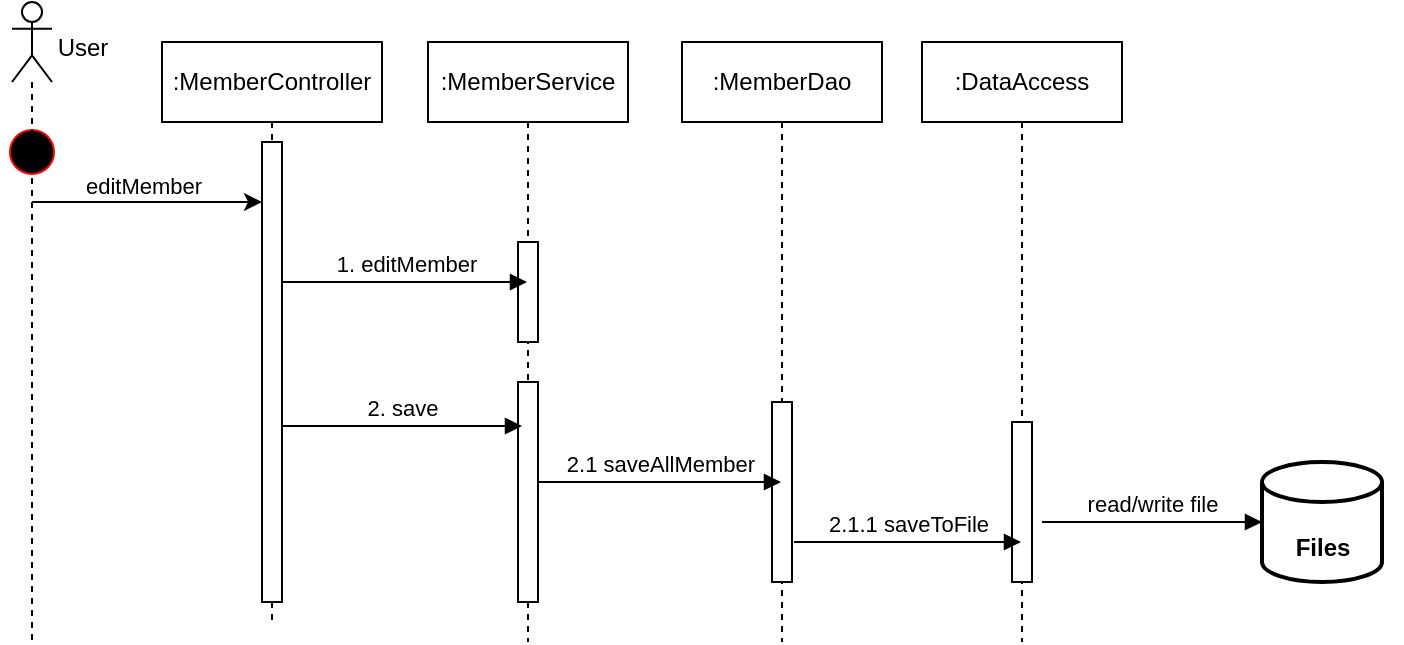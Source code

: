 <mxfile version="21.3.6" type="google">
  <diagram name="Page-1" id="2YBvvXClWsGukQMizWep">
    <mxGraphModel grid="1" page="1" gridSize="10" guides="1" tooltips="1" connect="1" arrows="1" fold="1" pageScale="1" pageWidth="850" pageHeight="1100" math="0" shadow="0">
      <root>
        <mxCell id="0" />
        <mxCell id="1" parent="0" />
        <mxCell id="0CT2vHxTVs5BspxH37rk-1" value="" style="ellipse;html=1;shape=startState;fillColor=#000000;strokeColor=#ff0000;" vertex="1" parent="1">
          <mxGeometry x="80" y="110" width="30" height="30" as="geometry" />
        </mxCell>
        <mxCell id="0CT2vHxTVs5BspxH37rk-2" value=":MemberController" style="shape=umlLifeline;perimeter=lifelinePerimeter;whiteSpace=wrap;html=1;container=1;dropTarget=0;collapsible=0;recursiveResize=0;outlineConnect=0;portConstraint=eastwest;newEdgeStyle={&quot;edgeStyle&quot;:&quot;elbowEdgeStyle&quot;,&quot;elbow&quot;:&quot;vertical&quot;,&quot;curved&quot;:0,&quot;rounded&quot;:0};" vertex="1" parent="1">
          <mxGeometry x="160" y="70" width="110" height="290" as="geometry" />
        </mxCell>
        <mxCell id="0CT2vHxTVs5BspxH37rk-3" value="" style="html=1;points=[];perimeter=orthogonalPerimeter;outlineConnect=0;targetShapes=umlLifeline;portConstraint=eastwest;newEdgeStyle={&quot;edgeStyle&quot;:&quot;elbowEdgeStyle&quot;,&quot;elbow&quot;:&quot;vertical&quot;,&quot;curved&quot;:0,&quot;rounded&quot;:0};" vertex="1" parent="0CT2vHxTVs5BspxH37rk-2">
          <mxGeometry x="50" y="50" width="10" height="230" as="geometry" />
        </mxCell>
        <mxCell id="0CT2vHxTVs5BspxH37rk-4" value=":MemberService" style="shape=umlLifeline;perimeter=lifelinePerimeter;whiteSpace=wrap;html=1;container=1;dropTarget=0;collapsible=0;recursiveResize=0;outlineConnect=0;portConstraint=eastwest;newEdgeStyle={&quot;edgeStyle&quot;:&quot;elbowEdgeStyle&quot;,&quot;elbow&quot;:&quot;vertical&quot;,&quot;curved&quot;:0,&quot;rounded&quot;:0};" vertex="1" parent="1">
          <mxGeometry x="293" y="70" width="100" height="300" as="geometry" />
        </mxCell>
        <mxCell id="0CT2vHxTVs5BspxH37rk-5" value="" style="html=1;points=[];perimeter=orthogonalPerimeter;outlineConnect=0;targetShapes=umlLifeline;portConstraint=eastwest;newEdgeStyle={&quot;edgeStyle&quot;:&quot;elbowEdgeStyle&quot;,&quot;elbow&quot;:&quot;vertical&quot;,&quot;curved&quot;:0,&quot;rounded&quot;:0};" vertex="1" parent="0CT2vHxTVs5BspxH37rk-4">
          <mxGeometry x="45" y="100" width="10" height="50" as="geometry" />
        </mxCell>
        <mxCell id="0CT2vHxTVs5BspxH37rk-6" value="" style="html=1;points=[];perimeter=orthogonalPerimeter;outlineConnect=0;targetShapes=umlLifeline;portConstraint=eastwest;newEdgeStyle={&quot;edgeStyle&quot;:&quot;elbowEdgeStyle&quot;,&quot;elbow&quot;:&quot;vertical&quot;,&quot;curved&quot;:0,&quot;rounded&quot;:0};" vertex="1" parent="0CT2vHxTVs5BspxH37rk-4">
          <mxGeometry x="45" y="170" width="10" height="110" as="geometry" />
        </mxCell>
        <mxCell id="0CT2vHxTVs5BspxH37rk-7" value=":DataAccess" style="shape=umlLifeline;perimeter=lifelinePerimeter;whiteSpace=wrap;html=1;container=1;dropTarget=0;collapsible=0;recursiveResize=0;outlineConnect=0;portConstraint=eastwest;newEdgeStyle={&quot;edgeStyle&quot;:&quot;elbowEdgeStyle&quot;,&quot;elbow&quot;:&quot;vertical&quot;,&quot;curved&quot;:0,&quot;rounded&quot;:0};" vertex="1" parent="1">
          <mxGeometry x="540" y="70" width="100" height="300" as="geometry" />
        </mxCell>
        <mxCell id="0CT2vHxTVs5BspxH37rk-8" value="" style="html=1;points=[];perimeter=orthogonalPerimeter;outlineConnect=0;targetShapes=umlLifeline;portConstraint=eastwest;newEdgeStyle={&quot;edgeStyle&quot;:&quot;elbowEdgeStyle&quot;,&quot;elbow&quot;:&quot;vertical&quot;,&quot;curved&quot;:0,&quot;rounded&quot;:0};" vertex="1" parent="0CT2vHxTVs5BspxH37rk-7">
          <mxGeometry x="45" y="190" width="10" height="80" as="geometry" />
        </mxCell>
        <mxCell id="0CT2vHxTVs5BspxH37rk-9" value=":MemberDao" style="shape=umlLifeline;perimeter=lifelinePerimeter;whiteSpace=wrap;html=1;container=1;dropTarget=0;collapsible=0;recursiveResize=0;outlineConnect=0;portConstraint=eastwest;newEdgeStyle={&quot;edgeStyle&quot;:&quot;elbowEdgeStyle&quot;,&quot;elbow&quot;:&quot;vertical&quot;,&quot;curved&quot;:0,&quot;rounded&quot;:0};" vertex="1" parent="1">
          <mxGeometry x="420" y="70" width="100" height="300" as="geometry" />
        </mxCell>
        <mxCell id="0CT2vHxTVs5BspxH37rk-10" value="" style="html=1;points=[];perimeter=orthogonalPerimeter;outlineConnect=0;targetShapes=umlLifeline;portConstraint=eastwest;newEdgeStyle={&quot;edgeStyle&quot;:&quot;elbowEdgeStyle&quot;,&quot;elbow&quot;:&quot;vertical&quot;,&quot;curved&quot;:0,&quot;rounded&quot;:0};" vertex="1" parent="0CT2vHxTVs5BspxH37rk-9">
          <mxGeometry x="45" y="180" width="10" height="90" as="geometry" />
        </mxCell>
        <mxCell id="0CT2vHxTVs5BspxH37rk-11" value="" style="shape=umlLifeline;perimeter=lifelinePerimeter;whiteSpace=wrap;html=1;container=1;dropTarget=0;collapsible=0;recursiveResize=0;outlineConnect=0;portConstraint=eastwest;newEdgeStyle={&quot;edgeStyle&quot;:&quot;elbowEdgeStyle&quot;,&quot;elbow&quot;:&quot;vertical&quot;,&quot;curved&quot;:0,&quot;rounded&quot;:0};participant=umlActor;" vertex="1" parent="1">
          <mxGeometry x="85" y="50" width="20" height="320" as="geometry" />
        </mxCell>
        <mxCell id="0CT2vHxTVs5BspxH37rk-12" value="User" style="text;html=1;align=center;verticalAlign=middle;resizable=0;points=[];autosize=1;strokeColor=none;fillColor=none;" vertex="1" parent="1">
          <mxGeometry x="95" y="58" width="50" height="30" as="geometry" />
        </mxCell>
        <mxCell id="0CT2vHxTVs5BspxH37rk-13" value="" style="endArrow=classic;html=1;rounded=0;" edge="1" parent="1">
          <mxGeometry relative="1" as="geometry">
            <mxPoint x="95" y="150" as="sourcePoint" />
            <mxPoint x="210" y="150" as="targetPoint" />
          </mxGeometry>
        </mxCell>
        <mxCell id="0CT2vHxTVs5BspxH37rk-14" value="editMember" style="edgeLabel;resizable=0;html=1;align=left;verticalAlign=bottom;" connectable="0" vertex="1" parent="0CT2vHxTVs5BspxH37rk-13">
          <mxGeometry x="-1" relative="1" as="geometry">
            <mxPoint x="25" as="offset" />
          </mxGeometry>
        </mxCell>
        <mxCell id="0CT2vHxTVs5BspxH37rk-15" value="1. editMember" style="html=1;verticalAlign=bottom;endArrow=block;edgeStyle=elbowEdgeStyle;elbow=vertical;curved=0;rounded=0;" edge="1" parent="1" target="0CT2vHxTVs5BspxH37rk-4">
          <mxGeometry width="80" relative="1" as="geometry">
            <mxPoint x="220" y="190" as="sourcePoint" />
            <mxPoint x="300" y="190" as="targetPoint" />
          </mxGeometry>
        </mxCell>
        <mxCell id="0CT2vHxTVs5BspxH37rk-16" value="2. save" style="html=1;verticalAlign=bottom;endArrow=block;edgeStyle=elbowEdgeStyle;elbow=vertical;curved=0;rounded=0;" edge="1" parent="1">
          <mxGeometry width="80" relative="1" as="geometry">
            <mxPoint x="220" y="262" as="sourcePoint" />
            <mxPoint x="340" y="262" as="targetPoint" />
          </mxGeometry>
        </mxCell>
        <mxCell id="0CT2vHxTVs5BspxH37rk-17" value="2.1 saveAllMember" style="html=1;verticalAlign=bottom;endArrow=block;edgeStyle=elbowEdgeStyle;elbow=vertical;curved=0;rounded=0;" edge="1" parent="1" source="0CT2vHxTVs5BspxH37rk-6">
          <mxGeometry width="80" relative="1" as="geometry">
            <mxPoint x="354" y="290" as="sourcePoint" />
            <mxPoint x="469.5" y="290" as="targetPoint" />
          </mxGeometry>
        </mxCell>
        <mxCell id="0CT2vHxTVs5BspxH37rk-18" value="2.1.1 saveToFile" style="html=1;verticalAlign=bottom;endArrow=block;edgeStyle=elbowEdgeStyle;elbow=vertical;curved=0;rounded=0;" edge="1" parent="1" target="0CT2vHxTVs5BspxH37rk-7">
          <mxGeometry width="80" relative="1" as="geometry">
            <mxPoint x="476" y="320" as="sourcePoint" />
            <mxPoint x="556" y="320" as="targetPoint" />
          </mxGeometry>
        </mxCell>
        <mxCell id="0CT2vHxTVs5BspxH37rk-19" value="" style="strokeWidth=2;html=1;shape=mxgraph.flowchart.database;whiteSpace=wrap;" vertex="1" parent="1">
          <mxGeometry x="710" y="280" width="60" height="60" as="geometry" />
        </mxCell>
        <mxCell id="0CT2vHxTVs5BspxH37rk-20" value="read/write file" style="html=1;verticalAlign=bottom;endArrow=block;edgeStyle=elbowEdgeStyle;elbow=vertical;curved=0;rounded=0;entryX=0;entryY=0.5;entryDx=0;entryDy=0;entryPerimeter=0;" edge="1" parent="1" target="0CT2vHxTVs5BspxH37rk-19">
          <mxGeometry width="80" relative="1" as="geometry">
            <mxPoint x="600" y="310" as="sourcePoint" />
            <mxPoint x="680" y="310" as="targetPoint" />
          </mxGeometry>
        </mxCell>
        <mxCell id="0CT2vHxTVs5BspxH37rk-21" value="Files" style="text;align=center;fontStyle=1;verticalAlign=middle;spacingLeft=3;spacingRight=3;strokeColor=none;rotatable=0;points=[[0,0.5],[1,0.5]];portConstraint=eastwest;html=1;" vertex="1" parent="1">
          <mxGeometry x="700" y="310" width="80" height="26" as="geometry" />
        </mxCell>
      </root>
    </mxGraphModel>
  </diagram>
</mxfile>
